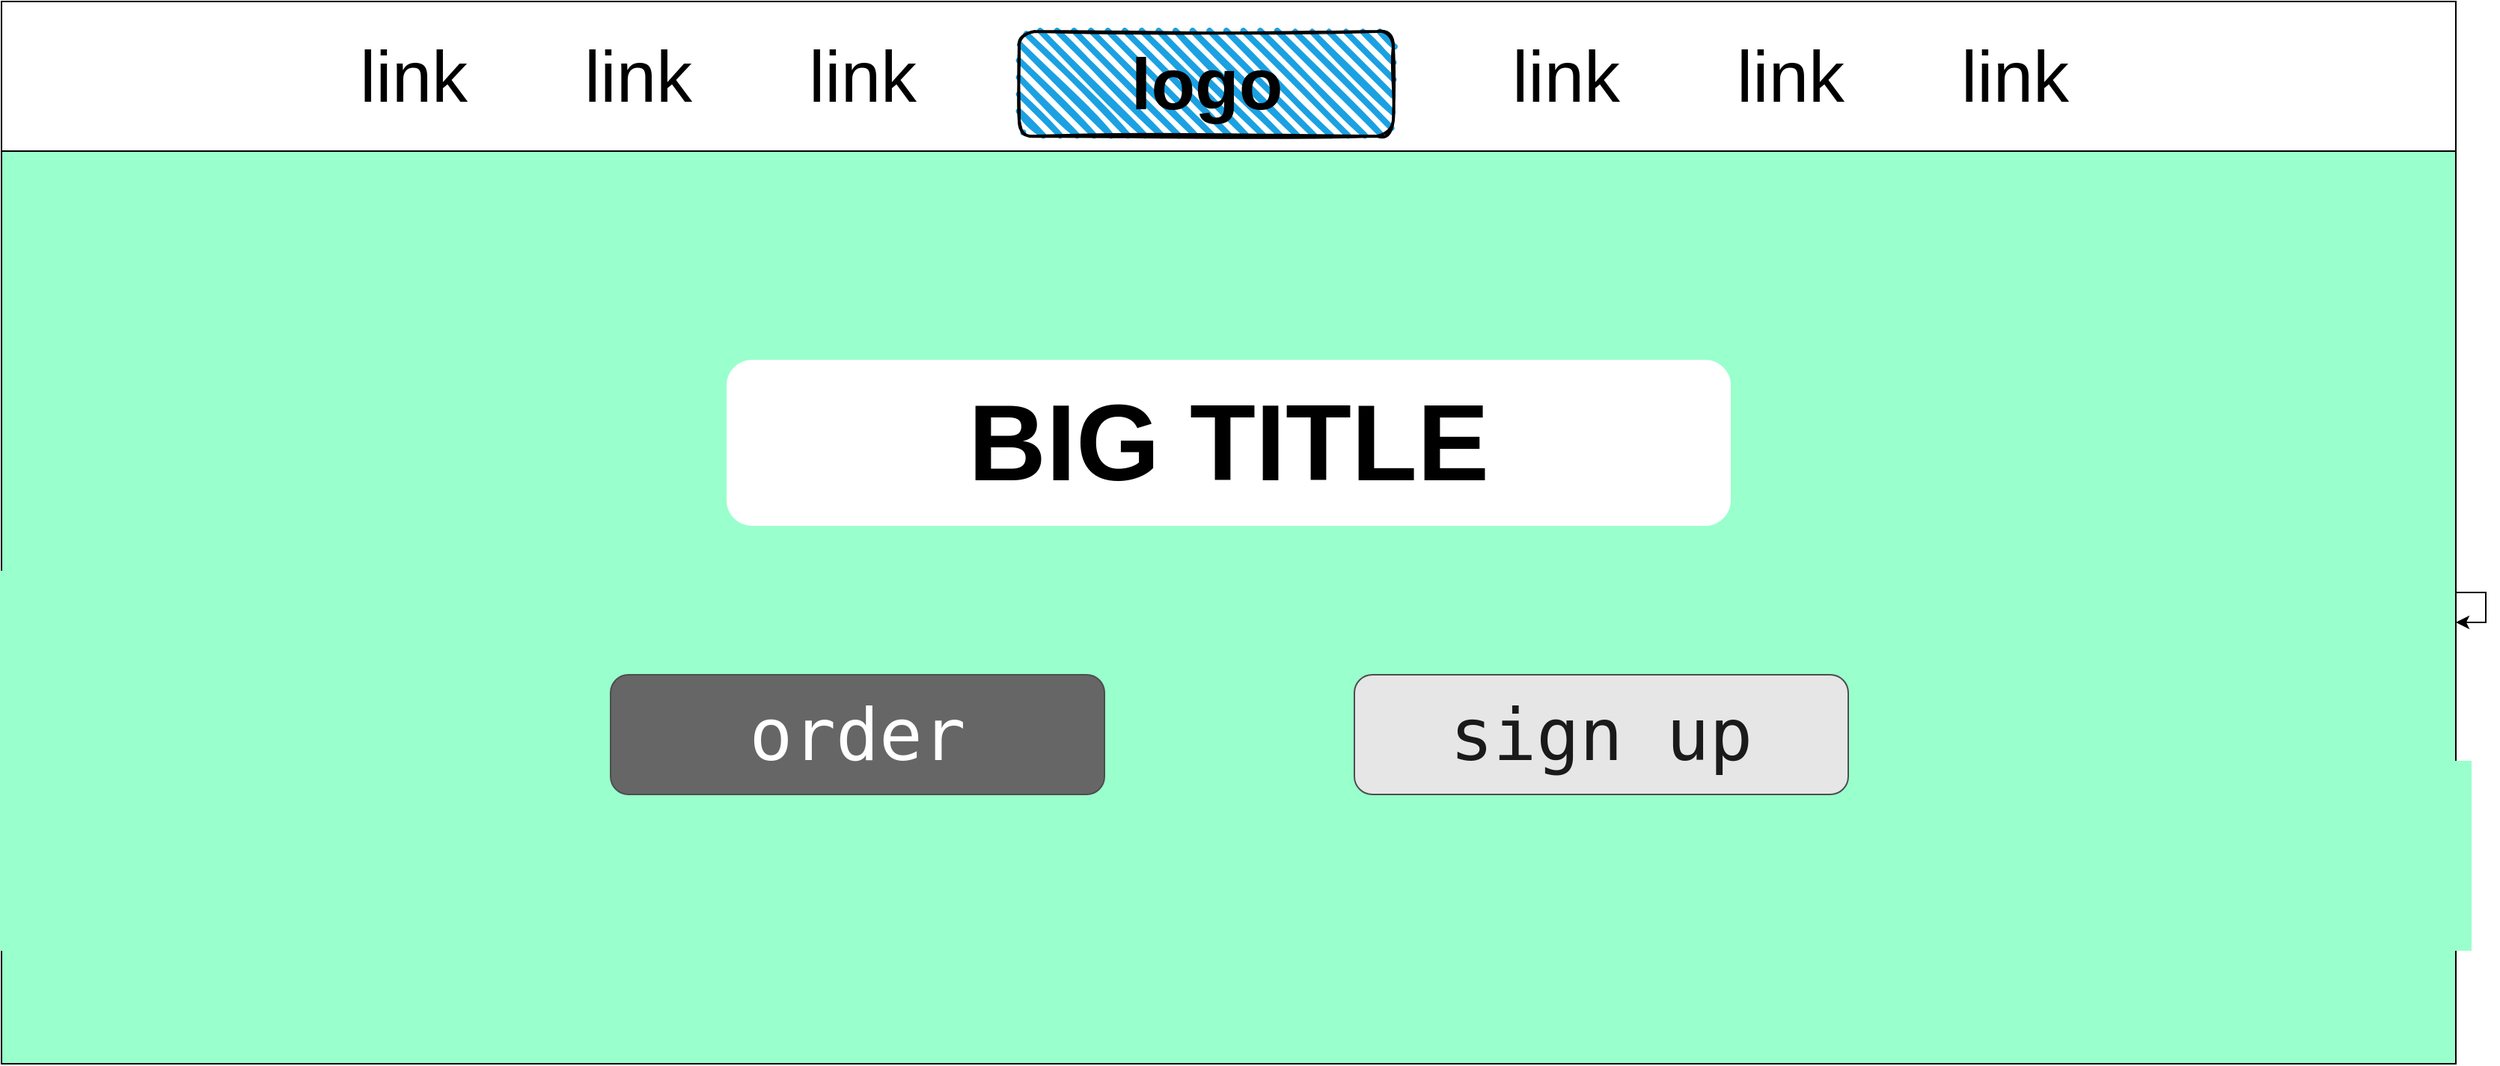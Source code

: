 <mxfile version="13.7.8" type="github">
  <diagram id="eOPjEWD32s1lzQSsgyG2" name="Page-1">
    <mxGraphModel dx="1848" dy="567" grid="1" gridSize="10" guides="1" tooltips="1" connect="1" arrows="1" fold="1" page="1" pageScale="1" pageWidth="827" pageHeight="1169" math="0" shadow="0">
      <root>
        <mxCell id="0" />
        <mxCell id="1" parent="0" />
        <mxCell id="wOVUiWS3lYH8ZjCCKTtn-1" value="" style="rounded=0;whiteSpace=wrap;html=1;" parent="1" vertex="1">
          <mxGeometry x="-820" y="10" width="1640" height="100" as="geometry" />
        </mxCell>
        <mxCell id="wOVUiWS3lYH8ZjCCKTtn-2" value="" style="rounded=1;whiteSpace=wrap;html=1;strokeWidth=2;fillWeight=4;hachureGap=8;hachureAngle=45;fillColor=#1ba1e2;sketch=1;" parent="1" vertex="1">
          <mxGeometry x="-140" y="30" width="250" height="70" as="geometry" />
        </mxCell>
        <mxCell id="wOVUiWS3lYH8ZjCCKTtn-3" value="&lt;font style=&quot;font-size: 48px ; font-weight: normal&quot;&gt;link&lt;/font&gt;" style="text;strokeColor=none;fillColor=none;html=1;fontSize=24;fontStyle=1;verticalAlign=middle;align=center;" parent="1" vertex="1">
          <mxGeometry x="-350" y="10" width="210" height="100" as="geometry" />
        </mxCell>
        <mxCell id="wOVUiWS3lYH8ZjCCKTtn-4" value="&lt;font style=&quot;font-size: 48px ; font-weight: normal&quot;&gt;link&lt;/font&gt;" style="text;strokeColor=none;fillColor=none;html=1;fontSize=24;fontStyle=1;verticalAlign=middle;align=center;" parent="1" vertex="1">
          <mxGeometry x="-500" y="10" width="210" height="100" as="geometry" />
        </mxCell>
        <mxCell id="wOVUiWS3lYH8ZjCCKTtn-5" value="&lt;font style=&quot;font-size: 48px ; font-weight: normal&quot;&gt;link&lt;/font&gt;" style="text;strokeColor=none;fillColor=none;html=1;fontSize=24;fontStyle=1;verticalAlign=middle;align=center;" parent="1" vertex="1">
          <mxGeometry x="-650" y="10" width="210" height="100" as="geometry" />
        </mxCell>
        <mxCell id="wOVUiWS3lYH8ZjCCKTtn-6" value="&lt;font style=&quot;font-size: 48px ; font-weight: normal&quot;&gt;link&lt;/font&gt;" style="text;strokeColor=none;fillColor=none;html=1;fontSize=24;fontStyle=1;verticalAlign=middle;align=center;" parent="1" vertex="1">
          <mxGeometry x="120" y="10" width="210" height="100" as="geometry" />
        </mxCell>
        <mxCell id="wOVUiWS3lYH8ZjCCKTtn-7" value="&lt;font style=&quot;font-size: 48px ; font-weight: normal&quot;&gt;link&lt;/font&gt;" style="text;strokeColor=none;fillColor=none;html=1;fontSize=24;fontStyle=1;verticalAlign=middle;align=center;" parent="1" vertex="1">
          <mxGeometry x="270" y="10" width="210" height="100" as="geometry" />
        </mxCell>
        <mxCell id="wOVUiWS3lYH8ZjCCKTtn-8" value="&lt;font style=&quot;font-size: 48px ; font-weight: normal&quot;&gt;link&lt;/font&gt;" style="text;strokeColor=none;fillColor=none;html=1;fontSize=24;fontStyle=1;verticalAlign=middle;align=center;" parent="1" vertex="1">
          <mxGeometry x="420" y="10" width="210" height="100" as="geometry" />
        </mxCell>
        <mxCell id="wOVUiWS3lYH8ZjCCKTtn-9" value="&lt;font style=&quot;font-size: 48px&quot;&gt;logo&lt;/font&gt;" style="text;strokeColor=none;fillColor=none;html=1;fontSize=24;fontStyle=1;verticalAlign=middle;align=center;" parent="1" vertex="1">
          <mxGeometry x="-135" y="30" width="240" height="70" as="geometry" />
        </mxCell>
        <mxCell id="wOVUiWS3lYH8ZjCCKTtn-10" value="" style="rounded=0;whiteSpace=wrap;html=1;fillColor=#99FFCC;" parent="1" vertex="1">
          <mxGeometry x="-820" y="110" width="1640" height="610" as="geometry" />
        </mxCell>
        <mxCell id="wOVUiWS3lYH8ZjCCKTtn-13" value="&lt;font style=&quot;font-size: 72px&quot;&gt;&lt;b&gt;BIG TITLE&lt;/b&gt;&lt;/font&gt;" style="rounded=1;whiteSpace=wrap;html=1;glass=0;shadow=0;sketch=0;strokeColor=#FFFFFF;" parent="1" vertex="1">
          <mxGeometry x="-335" y="250" width="670" height="110" as="geometry" />
        </mxCell>
        <mxCell id="wOVUiWS3lYH8ZjCCKTtn-14" value="&lt;pre&gt;&lt;font style=&quot;font-size: 48px&quot;&gt;order&lt;/font&gt;&lt;/pre&gt;" style="rounded=1;html=1;shadow=0;dashed=0;whiteSpace=wrap;fontSize=10;fillColor=#666666;align=center;strokeColor=#4D4D4D;fontColor=#ffffff;" parent="1" vertex="1">
          <mxGeometry x="-413" y="460" width="330" height="80" as="geometry" />
        </mxCell>
        <mxCell id="wOVUiWS3lYH8ZjCCKTtn-16" value="&lt;pre&gt;&lt;font style=&quot;font-size: 48px&quot; color=&quot;#1a1a1a&quot;&gt;sign up&lt;/font&gt;&lt;/pre&gt;" style="rounded=1;html=1;shadow=0;dashed=0;whiteSpace=wrap;fontSize=10;fillColor=#E6E6E6;align=center;strokeColor=#4D4D4D;fontColor=#ffffff;" parent="1" vertex="1">
          <mxGeometry x="84" y="460" width="330" height="80" as="geometry" />
        </mxCell>
        <mxCell id="wOVUiWS3lYH8ZjCCKTtn-18" style="edgeStyle=orthogonalEdgeStyle;rounded=0;orthogonalLoop=1;jettySize=auto;html=1;" parent="1" source="wOVUiWS3lYH8ZjCCKTtn-10" target="wOVUiWS3lYH8ZjCCKTtn-10" edge="1">
          <mxGeometry relative="1" as="geometry" />
        </mxCell>
      </root>
    </mxGraphModel>
  </diagram>
</mxfile>
